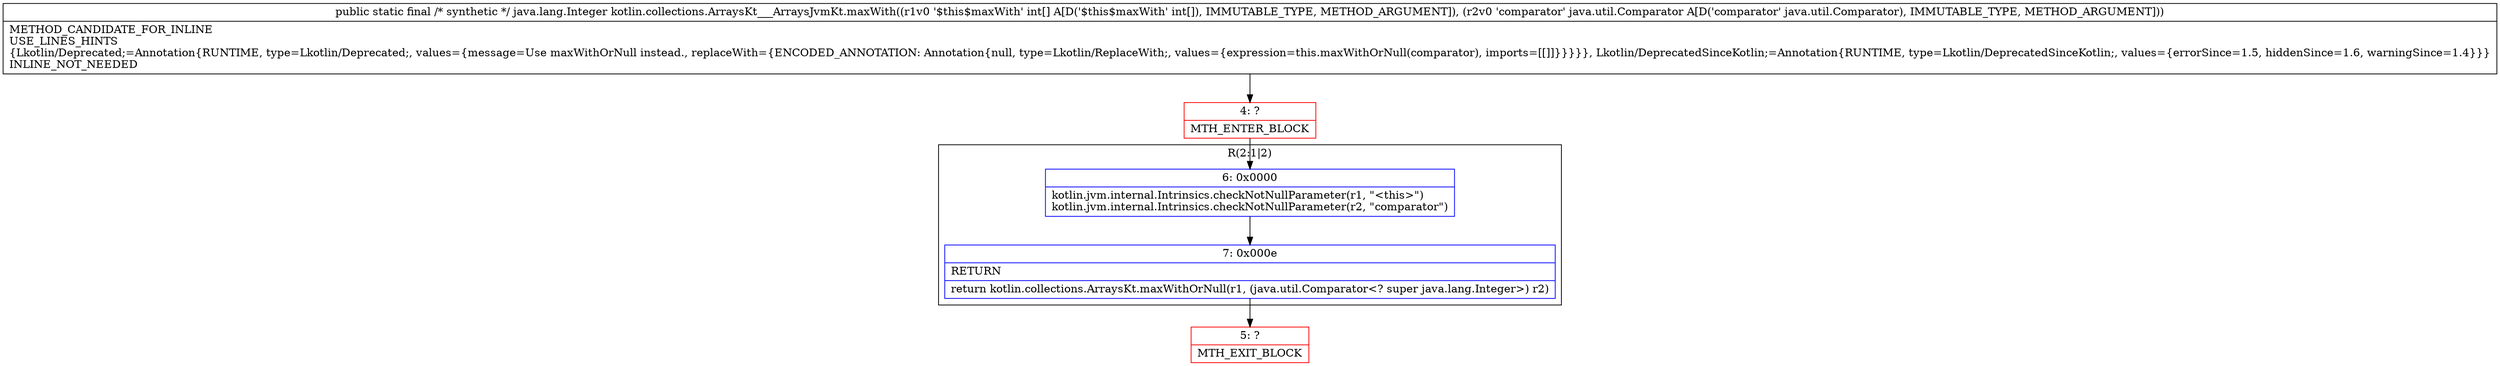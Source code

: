 digraph "CFG forkotlin.collections.ArraysKt___ArraysJvmKt.maxWith([ILjava\/util\/Comparator;)Ljava\/lang\/Integer;" {
subgraph cluster_Region_1433457096 {
label = "R(2:1|2)";
node [shape=record,color=blue];
Node_6 [shape=record,label="{6\:\ 0x0000|kotlin.jvm.internal.Intrinsics.checkNotNullParameter(r1, \"\<this\>\")\lkotlin.jvm.internal.Intrinsics.checkNotNullParameter(r2, \"comparator\")\l}"];
Node_7 [shape=record,label="{7\:\ 0x000e|RETURN\l|return kotlin.collections.ArraysKt.maxWithOrNull(r1, (java.util.Comparator\<? super java.lang.Integer\>) r2)\l}"];
}
Node_4 [shape=record,color=red,label="{4\:\ ?|MTH_ENTER_BLOCK\l}"];
Node_5 [shape=record,color=red,label="{5\:\ ?|MTH_EXIT_BLOCK\l}"];
MethodNode[shape=record,label="{public static final \/* synthetic *\/ java.lang.Integer kotlin.collections.ArraysKt___ArraysJvmKt.maxWith((r1v0 '$this$maxWith' int[] A[D('$this$maxWith' int[]), IMMUTABLE_TYPE, METHOD_ARGUMENT]), (r2v0 'comparator' java.util.Comparator A[D('comparator' java.util.Comparator), IMMUTABLE_TYPE, METHOD_ARGUMENT]))  | METHOD_CANDIDATE_FOR_INLINE\lUSE_LINES_HINTS\l\{Lkotlin\/Deprecated;=Annotation\{RUNTIME, type=Lkotlin\/Deprecated;, values=\{message=Use maxWithOrNull instead., replaceWith=\{ENCODED_ANNOTATION: Annotation\{null, type=Lkotlin\/ReplaceWith;, values=\{expression=this.maxWithOrNull(comparator), imports=[[]]\}\}\}\}\}, Lkotlin\/DeprecatedSinceKotlin;=Annotation\{RUNTIME, type=Lkotlin\/DeprecatedSinceKotlin;, values=\{errorSince=1.5, hiddenSince=1.6, warningSince=1.4\}\}\}\lINLINE_NOT_NEEDED\l}"];
MethodNode -> Node_4;Node_6 -> Node_7;
Node_7 -> Node_5;
Node_4 -> Node_6;
}

